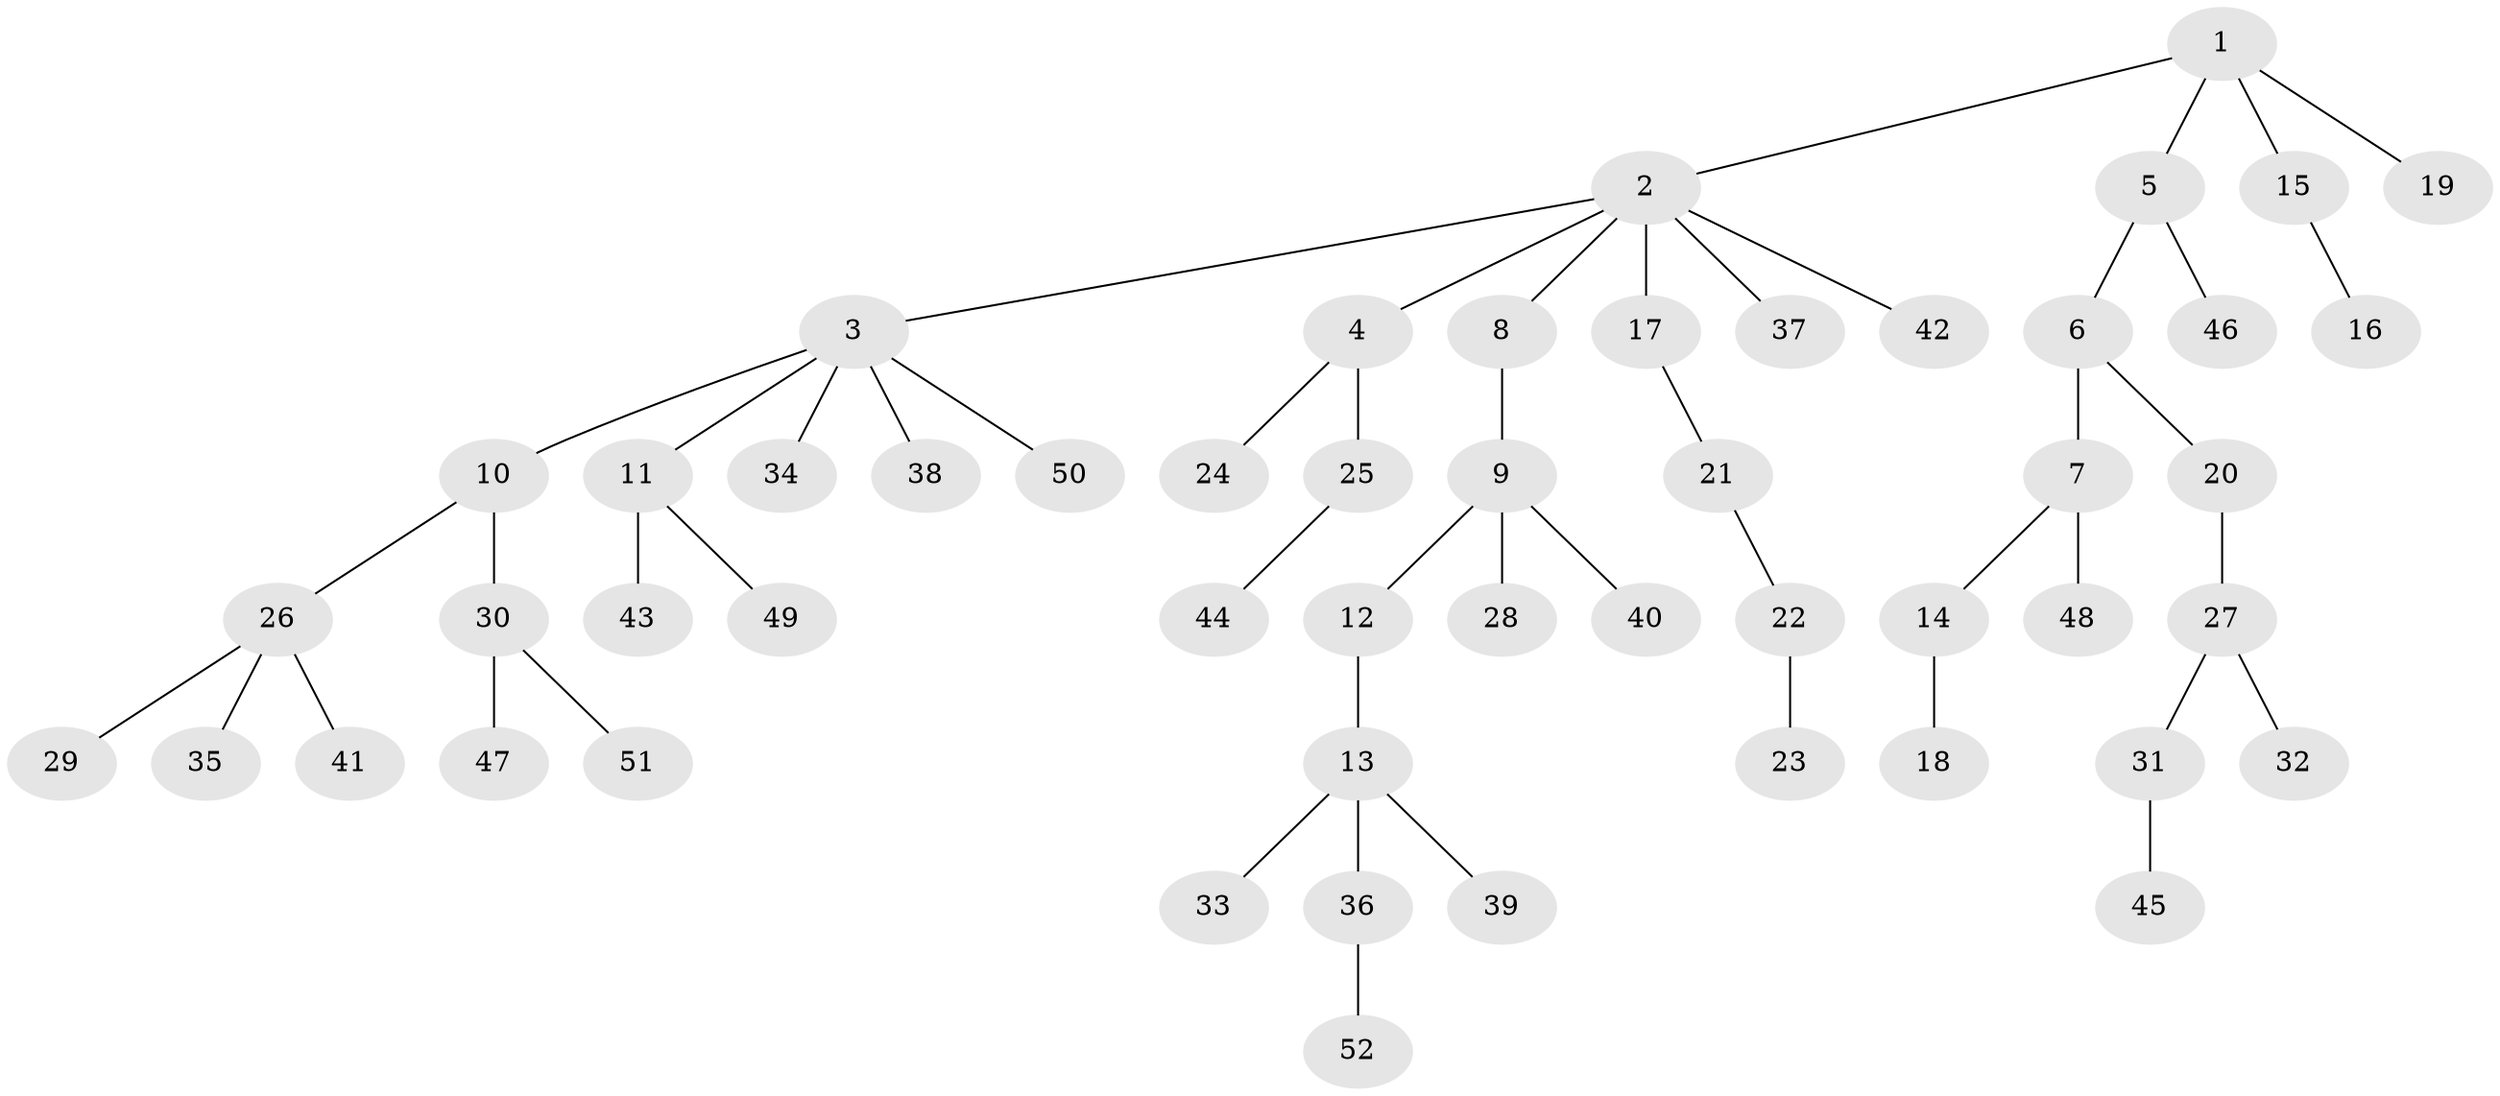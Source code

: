// Generated by graph-tools (version 1.1) at 2025/53/03/09/25 04:53:10]
// undirected, 52 vertices, 51 edges
graph export_dot {
graph [start="1"]
  node [color=gray90,style=filled];
  1;
  2;
  3;
  4;
  5;
  6;
  7;
  8;
  9;
  10;
  11;
  12;
  13;
  14;
  15;
  16;
  17;
  18;
  19;
  20;
  21;
  22;
  23;
  24;
  25;
  26;
  27;
  28;
  29;
  30;
  31;
  32;
  33;
  34;
  35;
  36;
  37;
  38;
  39;
  40;
  41;
  42;
  43;
  44;
  45;
  46;
  47;
  48;
  49;
  50;
  51;
  52;
  1 -- 2;
  1 -- 5;
  1 -- 15;
  1 -- 19;
  2 -- 3;
  2 -- 4;
  2 -- 8;
  2 -- 17;
  2 -- 37;
  2 -- 42;
  3 -- 10;
  3 -- 11;
  3 -- 34;
  3 -- 38;
  3 -- 50;
  4 -- 24;
  4 -- 25;
  5 -- 6;
  5 -- 46;
  6 -- 7;
  6 -- 20;
  7 -- 14;
  7 -- 48;
  8 -- 9;
  9 -- 12;
  9 -- 28;
  9 -- 40;
  10 -- 26;
  10 -- 30;
  11 -- 43;
  11 -- 49;
  12 -- 13;
  13 -- 33;
  13 -- 36;
  13 -- 39;
  14 -- 18;
  15 -- 16;
  17 -- 21;
  20 -- 27;
  21 -- 22;
  22 -- 23;
  25 -- 44;
  26 -- 29;
  26 -- 35;
  26 -- 41;
  27 -- 31;
  27 -- 32;
  30 -- 47;
  30 -- 51;
  31 -- 45;
  36 -- 52;
}
